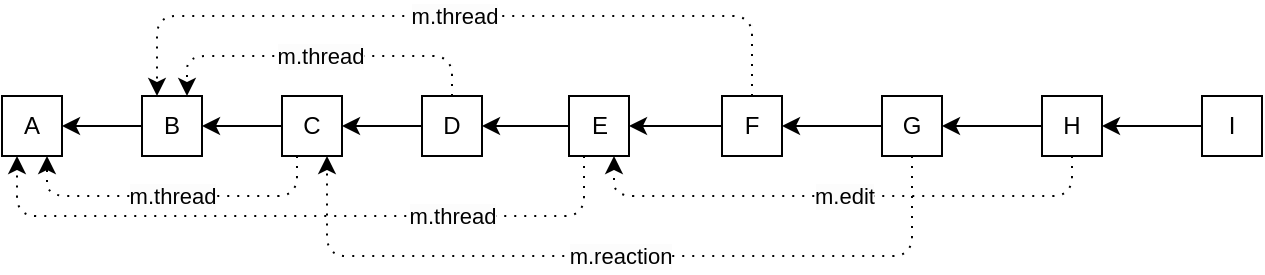 <mxfile version="14.6.7" type="device"><diagram id="_rQ0dgHO1UnHExDn0l7E" name="Page-1"><mxGraphModel dx="2062" dy="1065" grid="1" gridSize="10" guides="1" tooltips="1" connect="1" arrows="1" fold="1" page="1" pageScale="1" pageWidth="827" pageHeight="1169" math="0" shadow="0"><root><mxCell id="0"/><mxCell id="1" parent="0"/><mxCell id="V6_oY6dkmMNNhL_BQEh5-1" value="A" style="whiteSpace=wrap;html=1;aspect=fixed;" vertex="1" parent="1"><mxGeometry x="130" y="140" width="30" height="30" as="geometry"/></mxCell><mxCell id="V6_oY6dkmMNNhL_BQEh5-18" style="edgeStyle=orthogonalEdgeStyle;rounded=1;orthogonalLoop=1;jettySize=auto;html=1;exitX=0;exitY=0.5;exitDx=0;exitDy=0;entryX=1;entryY=0.5;entryDx=0;entryDy=0;fontFamily=Times New Roman;" edge="1" parent="1" source="V6_oY6dkmMNNhL_BQEh5-2" target="V6_oY6dkmMNNhL_BQEh5-1"><mxGeometry relative="1" as="geometry"/></mxCell><mxCell id="V6_oY6dkmMNNhL_BQEh5-2" value="B" style="whiteSpace=wrap;html=1;aspect=fixed;" vertex="1" parent="1"><mxGeometry x="200" y="140" width="30" height="30" as="geometry"/></mxCell><mxCell id="V6_oY6dkmMNNhL_BQEh5-17" style="edgeStyle=orthogonalEdgeStyle;rounded=1;orthogonalLoop=1;jettySize=auto;html=1;exitX=0;exitY=0.5;exitDx=0;exitDy=0;entryX=1;entryY=0.5;entryDx=0;entryDy=0;fontFamily=Times New Roman;" edge="1" parent="1" source="V6_oY6dkmMNNhL_BQEh5-3" target="V6_oY6dkmMNNhL_BQEh5-2"><mxGeometry relative="1" as="geometry"/></mxCell><mxCell id="V6_oY6dkmMNNhL_BQEh5-27" value="m.thread" style="edgeStyle=orthogonalEdgeStyle;rounded=1;jumpStyle=none;orthogonalLoop=1;jettySize=auto;html=1;exitX=0.25;exitY=1;exitDx=0;exitDy=0;entryX=0.75;entryY=1;entryDx=0;entryDy=0;dashed=1;dashPattern=1 4;labelBackgroundColor=#FCFCFC;fontFamily=Helvetica;" edge="1" parent="1" source="V6_oY6dkmMNNhL_BQEh5-3" target="V6_oY6dkmMNNhL_BQEh5-1"><mxGeometry relative="1" as="geometry"/></mxCell><mxCell id="V6_oY6dkmMNNhL_BQEh5-3" value="C" style="whiteSpace=wrap;html=1;aspect=fixed;" vertex="1" parent="1"><mxGeometry x="270" y="140" width="30" height="30" as="geometry"/></mxCell><mxCell id="V6_oY6dkmMNNhL_BQEh5-19" style="edgeStyle=orthogonalEdgeStyle;rounded=1;orthogonalLoop=1;jettySize=auto;html=1;exitX=0;exitY=0.5;exitDx=0;exitDy=0;entryX=1;entryY=0.5;entryDx=0;entryDy=0;fontFamily=Times New Roman;" edge="1" parent="1" source="V6_oY6dkmMNNhL_BQEh5-4" target="V6_oY6dkmMNNhL_BQEh5-3"><mxGeometry relative="1" as="geometry"/></mxCell><mxCell id="V6_oY6dkmMNNhL_BQEh5-24" value="m.thread" style="edgeStyle=orthogonalEdgeStyle;rounded=1;jumpStyle=none;orthogonalLoop=1;jettySize=auto;html=1;exitX=0.5;exitY=0;exitDx=0;exitDy=0;entryX=0.75;entryY=0;entryDx=0;entryDy=0;dashed=1;dashPattern=1 4;labelBackgroundColor=#FCFCFC;fontFamily=Helvetica;" edge="1" parent="1" source="V6_oY6dkmMNNhL_BQEh5-4" target="V6_oY6dkmMNNhL_BQEh5-2"><mxGeometry relative="1" as="geometry"/></mxCell><mxCell id="V6_oY6dkmMNNhL_BQEh5-4" value="D" style="whiteSpace=wrap;html=1;aspect=fixed;" vertex="1" parent="1"><mxGeometry x="340" y="140" width="30" height="30" as="geometry"/></mxCell><mxCell id="V6_oY6dkmMNNhL_BQEh5-15" style="edgeStyle=orthogonalEdgeStyle;rounded=1;orthogonalLoop=1;jettySize=auto;html=1;exitX=0;exitY=0.5;exitDx=0;exitDy=0;entryX=1;entryY=0.5;entryDx=0;entryDy=0;fontFamily=Times New Roman;" edge="1" parent="1" source="V6_oY6dkmMNNhL_BQEh5-5" target="V6_oY6dkmMNNhL_BQEh5-4"><mxGeometry relative="1" as="geometry"/></mxCell><mxCell id="V6_oY6dkmMNNhL_BQEh5-25" value="m.thread" style="edgeStyle=orthogonalEdgeStyle;rounded=1;jumpStyle=none;orthogonalLoop=1;jettySize=auto;html=1;exitX=0.25;exitY=1;exitDx=0;exitDy=0;entryX=0.25;entryY=1;entryDx=0;entryDy=0;dashed=1;dashPattern=1 4;labelBackgroundColor=#FCFCFC;fontFamily=Helvetica;" edge="1" parent="1" source="V6_oY6dkmMNNhL_BQEh5-5" target="V6_oY6dkmMNNhL_BQEh5-1"><mxGeometry x="-0.437" relative="1" as="geometry"><Array as="points"><mxPoint x="421" y="200"/><mxPoint x="138" y="200"/></Array><mxPoint as="offset"/></mxGeometry></mxCell><mxCell id="V6_oY6dkmMNNhL_BQEh5-5" value="E" style="whiteSpace=wrap;html=1;aspect=fixed;" vertex="1" parent="1"><mxGeometry x="413.5" y="140" width="30" height="30" as="geometry"/></mxCell><mxCell id="V6_oY6dkmMNNhL_BQEh5-14" style="edgeStyle=orthogonalEdgeStyle;rounded=1;orthogonalLoop=1;jettySize=auto;html=1;exitX=0;exitY=0.5;exitDx=0;exitDy=0;entryX=1;entryY=0.5;entryDx=0;entryDy=0;fontFamily=Times New Roman;" edge="1" parent="1" source="V6_oY6dkmMNNhL_BQEh5-6" target="V6_oY6dkmMNNhL_BQEh5-5"><mxGeometry relative="1" as="geometry"/></mxCell><mxCell id="V6_oY6dkmMNNhL_BQEh5-22" value="m.thread" style="edgeStyle=orthogonalEdgeStyle;rounded=1;jumpStyle=none;orthogonalLoop=1;jettySize=auto;html=1;exitX=0.5;exitY=0;exitDx=0;exitDy=0;entryX=0.25;entryY=0;entryDx=0;entryDy=0;dashed=1;dashPattern=1 4;labelBackgroundColor=#FCFCFC;fontFamily=Helvetica;" edge="1" parent="1" source="V6_oY6dkmMNNhL_BQEh5-6" target="V6_oY6dkmMNNhL_BQEh5-2"><mxGeometry relative="1" as="geometry"><Array as="points"><mxPoint x="505" y="100"/><mxPoint x="208" y="100"/></Array></mxGeometry></mxCell><mxCell id="V6_oY6dkmMNNhL_BQEh5-6" value="F" style="whiteSpace=wrap;html=1;aspect=fixed;" vertex="1" parent="1"><mxGeometry x="490" y="140" width="30" height="30" as="geometry"/></mxCell><mxCell id="V6_oY6dkmMNNhL_BQEh5-13" style="edgeStyle=orthogonalEdgeStyle;rounded=1;orthogonalLoop=1;jettySize=auto;html=1;exitX=0;exitY=0.5;exitDx=0;exitDy=0;entryX=1;entryY=0.5;entryDx=0;entryDy=0;fontFamily=Times New Roman;" edge="1" parent="1" source="V6_oY6dkmMNNhL_BQEh5-7" target="V6_oY6dkmMNNhL_BQEh5-6"><mxGeometry relative="1" as="geometry"/></mxCell><mxCell id="V6_oY6dkmMNNhL_BQEh5-26" value="m.reaction" style="edgeStyle=orthogonalEdgeStyle;rounded=1;jumpStyle=none;orthogonalLoop=1;jettySize=auto;html=1;exitX=0.5;exitY=1;exitDx=0;exitDy=0;entryX=0.75;entryY=1;entryDx=0;entryDy=0;dashed=1;dashPattern=1 4;labelBackgroundColor=#FCFCFC;fontFamily=Helvetica;" edge="1" parent="1" source="V6_oY6dkmMNNhL_BQEh5-7" target="V6_oY6dkmMNNhL_BQEh5-3"><mxGeometry relative="1" as="geometry"><Array as="points"><mxPoint x="585" y="220"/><mxPoint x="293" y="220"/></Array></mxGeometry></mxCell><mxCell id="V6_oY6dkmMNNhL_BQEh5-7" value="G" style="whiteSpace=wrap;html=1;aspect=fixed;" vertex="1" parent="1"><mxGeometry x="570" y="140" width="30" height="30" as="geometry"/></mxCell><mxCell id="V6_oY6dkmMNNhL_BQEh5-12" style="edgeStyle=orthogonalEdgeStyle;rounded=0;orthogonalLoop=1;jettySize=auto;html=1;exitX=0;exitY=0.5;exitDx=0;exitDy=0;entryX=1;entryY=0.5;entryDx=0;entryDy=0;fontFamily=Times New Roman;" edge="1" parent="1" source="V6_oY6dkmMNNhL_BQEh5-9" target="V6_oY6dkmMNNhL_BQEh5-7"><mxGeometry relative="1" as="geometry"/></mxCell><mxCell id="V6_oY6dkmMNNhL_BQEh5-20" value="m.edit" style="edgeStyle=orthogonalEdgeStyle;rounded=1;orthogonalLoop=1;jettySize=auto;exitX=0.5;exitY=1;exitDx=0;exitDy=0;entryX=0.75;entryY=1;entryDx=0;entryDy=0;fontFamily=Helvetica;dashed=1;dashPattern=1 4;spacingTop=0;spacing=50;jumpStyle=none;html=1;labelBackgroundColor=#FCFCFC;" edge="1" parent="1" source="V6_oY6dkmMNNhL_BQEh5-9" target="V6_oY6dkmMNNhL_BQEh5-5"><mxGeometry relative="1" as="geometry"/></mxCell><mxCell id="V6_oY6dkmMNNhL_BQEh5-9" value="H" style="whiteSpace=wrap;html=1;aspect=fixed;" vertex="1" parent="1"><mxGeometry x="650" y="140" width="30" height="30" as="geometry"/></mxCell><mxCell id="V6_oY6dkmMNNhL_BQEh5-11" style="edgeStyle=orthogonalEdgeStyle;rounded=0;orthogonalLoop=1;jettySize=auto;html=1;exitX=0;exitY=0.5;exitDx=0;exitDy=0;entryX=1;entryY=0.5;entryDx=0;entryDy=0;fontFamily=Times New Roman;" edge="1" parent="1" source="V6_oY6dkmMNNhL_BQEh5-10" target="V6_oY6dkmMNNhL_BQEh5-9"><mxGeometry relative="1" as="geometry"/></mxCell><mxCell id="V6_oY6dkmMNNhL_BQEh5-10" value="I" style="whiteSpace=wrap;html=1;aspect=fixed;" vertex="1" parent="1"><mxGeometry x="730" y="140" width="30" height="30" as="geometry"/></mxCell></root></mxGraphModel></diagram></mxfile>